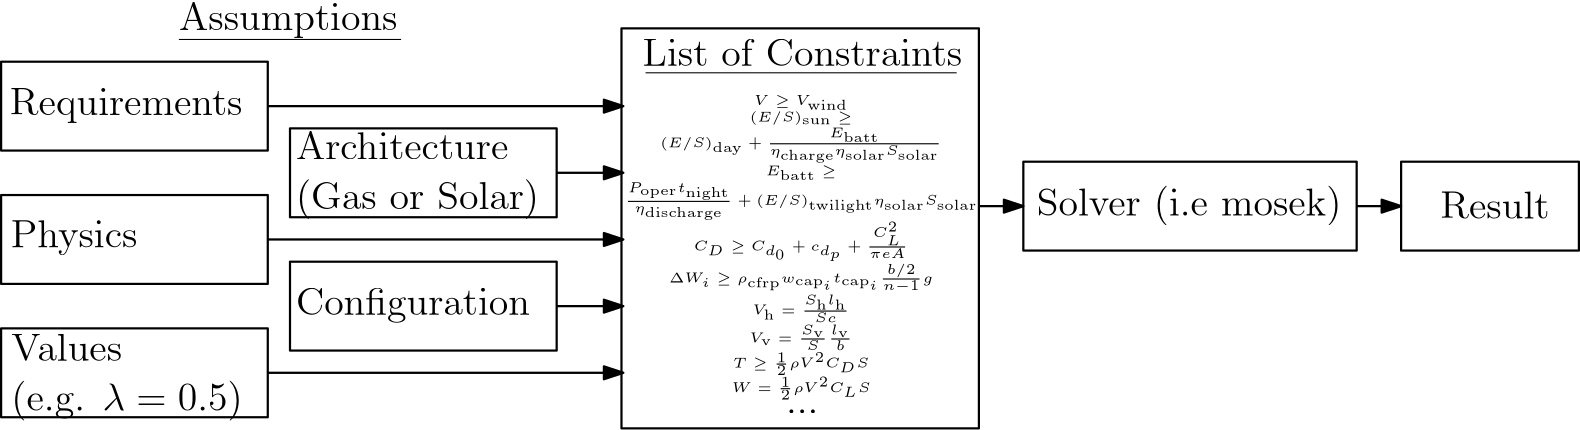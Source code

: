 <?xml version="1.0"?>
<!DOCTYPE ipe SYSTEM "ipe.dtd">
<ipe version="70206" creator="Ipe 7.2.7">
<info created="D:20170413131126" modified="D:20170415091014"/>
<ipestyle name="basic">
<symbol name="arrow/arc(spx)">
<path stroke="sym-stroke" fill="sym-stroke" pen="sym-pen">
0 0 m
-1 0.333 l
-1 -0.333 l
h
</path>
</symbol>
<symbol name="arrow/farc(spx)">
<path stroke="sym-stroke" fill="white" pen="sym-pen">
0 0 m
-1 0.333 l
-1 -0.333 l
h
</path>
</symbol>
<symbol name="arrow/ptarc(spx)">
<path stroke="sym-stroke" fill="sym-stroke" pen="sym-pen">
0 0 m
-1 0.333 l
-0.8 0 l
-1 -0.333 l
h
</path>
</symbol>
<symbol name="arrow/fptarc(spx)">
<path stroke="sym-stroke" fill="white" pen="sym-pen">
0 0 m
-1 0.333 l
-0.8 0 l
-1 -0.333 l
h
</path>
</symbol>
<symbol name="mark/circle(sx)" transformations="translations">
<path fill="sym-stroke">
0.6 0 0 0.6 0 0 e
0.4 0 0 0.4 0 0 e
</path>
</symbol>
<symbol name="mark/disk(sx)" transformations="translations">
<path fill="sym-stroke">
0.6 0 0 0.6 0 0 e
</path>
</symbol>
<symbol name="mark/fdisk(sfx)" transformations="translations">
<group>
<path fill="sym-fill">
0.5 0 0 0.5 0 0 e
</path>
<path fill="sym-stroke" fillrule="eofill">
0.6 0 0 0.6 0 0 e
0.4 0 0 0.4 0 0 e
</path>
</group>
</symbol>
<symbol name="mark/box(sx)" transformations="translations">
<path fill="sym-stroke" fillrule="eofill">
-0.6 -0.6 m
0.6 -0.6 l
0.6 0.6 l
-0.6 0.6 l
h
-0.4 -0.4 m
0.4 -0.4 l
0.4 0.4 l
-0.4 0.4 l
h
</path>
</symbol>
<symbol name="mark/square(sx)" transformations="translations">
<path fill="sym-stroke">
-0.6 -0.6 m
0.6 -0.6 l
0.6 0.6 l
-0.6 0.6 l
h
</path>
</symbol>
<symbol name="mark/fsquare(sfx)" transformations="translations">
<group>
<path fill="sym-fill">
-0.5 -0.5 m
0.5 -0.5 l
0.5 0.5 l
-0.5 0.5 l
h
</path>
<path fill="sym-stroke" fillrule="eofill">
-0.6 -0.6 m
0.6 -0.6 l
0.6 0.6 l
-0.6 0.6 l
h
-0.4 -0.4 m
0.4 -0.4 l
0.4 0.4 l
-0.4 0.4 l
h
</path>
</group>
</symbol>
<symbol name="mark/cross(sx)" transformations="translations">
<group>
<path fill="sym-stroke">
-0.43 -0.57 m
0.57 0.43 l
0.43 0.57 l
-0.57 -0.43 l
h
</path>
<path fill="sym-stroke">
-0.43 0.57 m
0.57 -0.43 l
0.43 -0.57 l
-0.57 0.43 l
h
</path>
</group>
</symbol>
<symbol name="arrow/fnormal(spx)">
<path stroke="sym-stroke" fill="white" pen="sym-pen">
0 0 m
-1 0.333 l
-1 -0.333 l
h
</path>
</symbol>
<symbol name="arrow/pointed(spx)">
<path stroke="sym-stroke" fill="sym-stroke" pen="sym-pen">
0 0 m
-1 0.333 l
-0.8 0 l
-1 -0.333 l
h
</path>
</symbol>
<symbol name="arrow/fpointed(spx)">
<path stroke="sym-stroke" fill="white" pen="sym-pen">
0 0 m
-1 0.333 l
-0.8 0 l
-1 -0.333 l
h
</path>
</symbol>
<symbol name="arrow/linear(spx)">
<path stroke="sym-stroke" pen="sym-pen">
-1 0.333 m
0 0 l
-1 -0.333 l
</path>
</symbol>
<symbol name="arrow/fdouble(spx)">
<path stroke="sym-stroke" fill="white" pen="sym-pen">
0 0 m
-1 0.333 l
-1 -0.333 l
h
-1 0 m
-2 0.333 l
-2 -0.333 l
h
</path>
</symbol>
<symbol name="arrow/double(spx)">
<path stroke="sym-stroke" fill="sym-stroke" pen="sym-pen">
0 0 m
-1 0.333 l
-1 -0.333 l
h
-1 0 m
-2 0.333 l
-2 -0.333 l
h
</path>
</symbol>
<pen name="heavier" value="0.8"/>
<pen name="fat" value="1.2"/>
<pen name="ultrafat" value="2"/>
<symbolsize name="large" value="5"/>
<symbolsize name="small" value="2"/>
<symbolsize name="tiny" value="1.1"/>
<arrowsize name="large" value="10"/>
<arrowsize name="small" value="5"/>
<arrowsize name="tiny" value="3"/>
<color name="red" value="1 0 0"/>
<color name="green" value="0 1 0"/>
<color name="blue" value="0 0 1"/>
<color name="yellow" value="1 1 0"/>
<color name="orange" value="1 0.647 0"/>
<color name="gold" value="1 0.843 0"/>
<color name="purple" value="0.627 0.125 0.941"/>
<color name="gray" value="0.745"/>
<color name="brown" value="0.647 0.165 0.165"/>
<color name="navy" value="0 0 0.502"/>
<color name="pink" value="1 0.753 0.796"/>
<color name="seagreen" value="0.18 0.545 0.341"/>
<color name="turquoise" value="0.251 0.878 0.816"/>
<color name="violet" value="0.933 0.51 0.933"/>
<color name="darkblue" value="0 0 0.545"/>
<color name="darkcyan" value="0 0.545 0.545"/>
<color name="darkgray" value="0.663"/>
<color name="darkgreen" value="0 0.392 0"/>
<color name="darkmagenta" value="0.545 0 0.545"/>
<color name="darkorange" value="1 0.549 0"/>
<color name="darkred" value="0.545 0 0"/>
<color name="lightblue" value="0.678 0.847 0.902"/>
<color name="lightcyan" value="0.878 1 1"/>
<color name="lightgray" value="0.827"/>
<color name="lightgreen" value="0.565 0.933 0.565"/>
<color name="lightyellow" value="1 1 0.878"/>
<dashstyle name="dashed" value="[4] 0"/>
<dashstyle name="dotted" value="[1 3] 0"/>
<dashstyle name="dash dotted" value="[4 2 1 2] 0"/>
<dashstyle name="dash dot dotted" value="[4 2 1 2 1 2] 0"/>
<textsize name="large" value="\large"/>
<textsize name="Large" value="\Large"/>
<textsize name="LARGE" value="\LARGE"/>
<textsize name="huge" value="\huge"/>
<textsize name="Huge" value="\Huge"/>
<textsize name="small" value="\small"/>
<textsize name="footnote" value="\footnotesize"/>
<textsize name="tiny" value="\tiny"/>
<textstyle name="center" begin="\begin{center}" end="\end{center}"/>
<textstyle name="itemize" begin="\begin{itemize}" end="\end{itemize}"/>
<textstyle name="item" begin="\begin{itemize}\item{}" end="\end{itemize}"/>
<gridsize name="4 pts" value="4"/>
<gridsize name="8 pts (~3 mm)" value="8"/>
<gridsize name="16 pts (~6 mm)" value="16"/>
<gridsize name="32 pts (~12 mm)" value="32"/>
<gridsize name="10 pts (~3.5 mm)" value="10"/>
<gridsize name="20 pts (~7 mm)" value="20"/>
<gridsize name="14 pts (~5 mm)" value="14"/>
<gridsize name="28 pts (~10 mm)" value="28"/>
<gridsize name="56 pts (~20 mm)" value="56"/>
<anglesize name="90 deg" value="90"/>
<anglesize name="60 deg" value="60"/>
<anglesize name="45 deg" value="45"/>
<anglesize name="30 deg" value="30"/>
<anglesize name="22.5 deg" value="22.5"/>
<opacity name="10%" value="0.1"/>
<opacity name="30%" value="0.3"/>
<opacity name="50%" value="0.5"/>
<opacity name="75%" value="0.75"/>
<tiling name="falling" angle="-60" step="4" width="1"/>
<tiling name="rising" angle="30" step="4" width="1"/>
</ipestyle>
<page>
<layer name="alpha"/>
<view layers="alpha" active="alpha"/>
<group layer="alpha" matrix="1 0 0 1 0 -12">
<path matrix="1 0 0 1 96 8" stroke="black" pen="heavier" arrow="normal/normal">
128 704 m
152 704 l
</path>
<group>
<path matrix="1 0 0 1 96 8" stroke="black" pen="heavier">
32 720 m
32 688 l
128 688 l
128 720 l
h
</path>
<text matrix="3.56407 0 0 1.13042 -89.038 -77.1803" transformations="translations" pos="61.4981 711.277" stroke="black" type="minipage" width="93.994" height="18.222" depth="13.26" valign="top" size="Large">Architecture
(Gas or Solar)</text>
</group>
</group>
<path matrix="1 0 0 0.5 112 352" stroke="black" pen="heavier">
416 704 m
416 640 l
480 640 l
480 704 l
h
</path>
<group matrix="1 0 0 1 48 -28">
<text matrix="1 0 0 1 11.3549 -10.0933" transformations="translations" pos="28.695 789.5" stroke="black" type="label" width="78.659" height="9.803" depth="2.79" valign="baseline" size="Large">Assumptions</text>
<path stroke="black">
40 776 m
120 776 l
</path>
</group>
<group matrix="1 0 0 1 96 0">
<path matrix="1.23718 0 0 1.28571 -46.6154 -194.286" stroke="black" pen="heavier">
160 736 m
160 624 l
264 624 l
264 736 l
h
</path>
<text matrix="1 0 0 1 -17.0609 2.52332" transformations="translations" pos="176 736" stroke="black" type="label" width="115.145" height="9.963" depth="0" valign="baseline" size="Large">List of Constraints</text>
<text matrix="1 0 0 1 -16 24" transformations="translations" pos="168 704" stroke="black" type="minipage" width="128" height="57.238" depth="52.38" valign="top" size="tiny" style="center">$ V \geq V_{\mathrm{wind}}$ \\
$ (E/S)_{\mathrm{sun}}  \geq (E/S)_{\mathrm{day}} + \frac{E_{\mathrm{batt}}}{\eta_{\mathrm{charge}}\eta_{\mathrm{solar}} S_{\mathrm{solar}}} $ \\
$ E_{\mathrm{batt}} \geq \frac{P_{\mathrm{oper}}t_{\mathrm{night}}}{\eta_{\mathrm{discharge}}} + (E/S)_{\mathrm{twilight}} \eta_{\mathrm{solar}} S_{\mathrm{solar}} $ \\
$C_D \geq C_{d_0} + c_{d_p} + \frac{C_L^2}{\pi e A}$ \\
$\Delta W_i \geq \rho_{\mathrm{cfrp}} w_{\mathrm{cap}_i}t_{\mathrm{cap}_i} \frac{b/2}{n-1}g $ \\
$            V_{\mathrm{h}} = \frac{S_{\mathrm{h}}l_{\mathrm{h}}}{Sc} $ \\
$            V_{\mathrm{v}} = \frac{S_{\mathrm{v}}}{S} \frac{l_{\mathrm{v}}}{b} $ \\
$T \geq \frac{1}{2} \rho V^2 C_D S $ \\
$W = \frac{1}{2} \rho V^2 C_L S $ \\</text>
<text matrix="1 0 0 1 2.52332 -2.52332" transformations="translations" pos="208 616" stroke="black" type="label" width="11.706" height="1.395" depth="0" valign="baseline" size="Large">...</text>
<path stroke="black">
160 736 m
272 736 l
</path>
</group>
<group matrix="1 0 0 1 88 0">
<path matrix="1.5 0 0 1 -152 16" stroke="black" pen="heavier">
304 688 m
304 656 l
384 656 l
384 688 l
h
</path>
<text matrix="1 0 0 1 -32.1723 -5.67747" transformations="translations" pos="341.015 690.344" stroke="black" type="label" width="109.724" height="10.756" depth="3.59" valign="baseline" size="Large">Solver (i.e mosek)</text>
</group>
<path matrix="0.666667 0 0 1 189.333 0" stroke="black" pen="heavier" arrow="normal/normal">
280 688 m
304 688 l
</path>
<path matrix="0.666667 0 0 1 229.333 0" stroke="black" pen="heavier" arrow="normal/normal">
424 688 m
448 688 l
</path>
<text matrix="1 0 0 1 78.1075 -4.41581" transformations="translations" pos="464 688" stroke="black" type="label" width="39.291" height="9.963" depth="0" valign="baseline" size="Large">Result</text>
<group matrix="1 0 0 1 0 -16">
<path matrix="5.33333 0 0 0 -562.667 740" stroke="black" pen="heavier" arrow="normal/normal">
128 752 m
152 736 l
</path>
<path matrix="1 0 0 1 -8 -12" stroke="black" pen="heavier">
32 768 m
32 736 l
128 736 l
128 768 l
h
</path>
<text matrix="1.33333 0 0 2.17388 -36.8459 -915.304" transformations="translations" pos="48 760" stroke="black" type="label" width="83.773" height="9.803" depth="2.79" valign="baseline" size="Large">Requirements</text>
</group>
<group matrix="1 0 0 1 0 20">
<path matrix="5.33333 0 0 1 -562.667 0" stroke="black" pen="heavier" arrow="normal/normal">
128 656 m
152 656 l
</path>
<group matrix="1 0 0 1 -8 0">
<path stroke="black" pen="heavier">
32 672 m
32 640 l
128 640 l
128 672 l
h
</path>
<text matrix="1 0 0 1 -16.5574 -11.3549" transformations="translations" pos="52.0357 664.596" stroke="black" type="label" width="45.612" height="9.962" depth="2.79" valign="baseline" size="Large">Physics</text>
</group>
</group>
<group>
<path matrix="5.33333 0 0 0 -562.667 628" stroke="black" pen="heavier" arrow="normal/normal">
128 608 m
152 624 l
</path>
<group matrix="1 0 0 1 -8 20">
<path stroke="black" pen="heavier">
32 624 m
32 592 l
128 592 l
128 624 l
h
</path>
<text matrix="1 0 0 1 -16.4016 9.46244" transformations="translations" pos="52.0948 612.868" stroke="black" type="minipage" width="93.363" height="18.222" depth="13.26" valign="top" size="Large">Values \\
(e.g. $\lambda=0.5$)</text>
</group>
</group>
<group>
<path matrix="1 0 0 1 96 -52" stroke="black" pen="heavier" arrow="normal/normal">
128 704 m
152 704 l
</path>
<group>
<path matrix="1 0 0 1 96 -52" stroke="black" pen="heavier">
32 720 m
32 688 l
128 688 l
128 720 l
h
</path>
<text matrix="3.56407 0 0 1.13042 -89.038 -145.18" transformations="translations" pos="61.4981 711.277" stroke="black" type="minipage" width="93.994" height="8.862" depth="3.89" valign="top" size="Large">Configuration</text>
</group>
</group>
</page>
</ipe>
